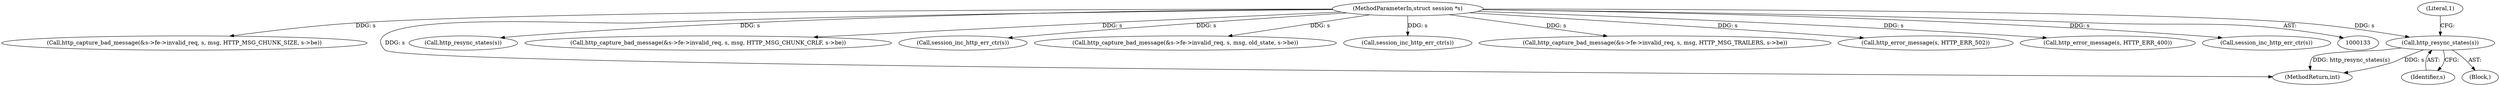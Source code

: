 digraph "0_haproxy_b4d05093bc89f71377230228007e69a1434c1a0c_0@pointer" {
"1000197" [label="(Call,http_resync_states(s))"];
"1000134" [label="(MethodParameterIn,struct session *s)"];
"1000197" [label="(Call,http_resync_states(s))"];
"1000134" [label="(MethodParameterIn,struct session *s)"];
"1000387" [label="(Call,http_capture_bad_message(&s->fe->invalid_req, s, msg, HTTP_MSG_CHUNK_SIZE, s->be))"];
"1000198" [label="(Identifier,s)"];
"1001006" [label="(MethodReturn,int)"];
"1000549" [label="(Call,http_resync_states(s))"];
"1000433" [label="(Call,http_capture_bad_message(&s->fe->invalid_req, s, msg, HTTP_MSG_CHUNK_CRLF, s->be))"];
"1000471" [label="(Call,session_inc_http_err_ctr(s))"];
"1000574" [label="(Call,http_capture_bad_message(&s->fe->invalid_req, s, msg, old_state, s->be))"];
"1000379" [label="(Call,session_inc_http_err_ctr(s))"];
"1000191" [label="(Block,)"];
"1000479" [label="(Call,http_capture_bad_message(&s->fe->invalid_req, s, msg, HTTP_MSG_TRAILERS, s->be))"];
"1000920" [label="(Call,http_error_message(s, HTTP_ERR_502))"];
"1000835" [label="(Call,http_error_message(s, HTTP_ERR_400))"];
"1000425" [label="(Call,session_inc_http_err_ctr(s))"];
"1000200" [label="(Literal,1)"];
"1000197" -> "1000191"  [label="AST: "];
"1000197" -> "1000198"  [label="CFG: "];
"1000198" -> "1000197"  [label="AST: "];
"1000200" -> "1000197"  [label="CFG: "];
"1000197" -> "1001006"  [label="DDG: http_resync_states(s)"];
"1000197" -> "1001006"  [label="DDG: s"];
"1000134" -> "1000197"  [label="DDG: s"];
"1000134" -> "1000133"  [label="AST: "];
"1000134" -> "1001006"  [label="DDG: s"];
"1000134" -> "1000379"  [label="DDG: s"];
"1000134" -> "1000387"  [label="DDG: s"];
"1000134" -> "1000425"  [label="DDG: s"];
"1000134" -> "1000433"  [label="DDG: s"];
"1000134" -> "1000471"  [label="DDG: s"];
"1000134" -> "1000479"  [label="DDG: s"];
"1000134" -> "1000549"  [label="DDG: s"];
"1000134" -> "1000574"  [label="DDG: s"];
"1000134" -> "1000835"  [label="DDG: s"];
"1000134" -> "1000920"  [label="DDG: s"];
}

